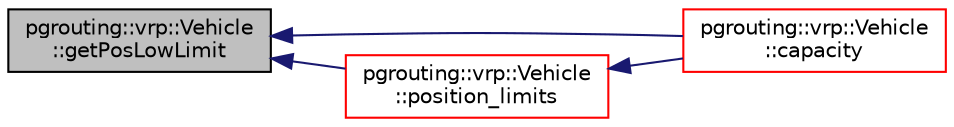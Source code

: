 digraph "pgrouting::vrp::Vehicle::getPosLowLimit"
{
  edge [fontname="Helvetica",fontsize="10",labelfontname="Helvetica",labelfontsize="10"];
  node [fontname="Helvetica",fontsize="10",shape=record];
  rankdir="LR";
  Node386 [label="pgrouting::vrp::Vehicle\l::getPosLowLimit",height=0.2,width=0.4,color="black", fillcolor="grey75", style="filled", fontcolor="black"];
  Node386 -> Node387 [dir="back",color="midnightblue",fontsize="10",style="solid",fontname="Helvetica"];
  Node387 [label="pgrouting::vrp::Vehicle\l::capacity",height=0.2,width=0.4,color="red", fillcolor="white", style="filled",URL="$classpgrouting_1_1vrp_1_1Vehicle.html#ae1ed768d6cabc552f29b2d33d86ff386"];
  Node386 -> Node389 [dir="back",color="midnightblue",fontsize="10",style="solid",fontname="Helvetica"];
  Node389 [label="pgrouting::vrp::Vehicle\l::position_limits",height=0.2,width=0.4,color="red", fillcolor="white", style="filled",URL="$classpgrouting_1_1vrp_1_1Vehicle.html#aa1928ca2eea11f43f5ad021a22c9a5e6"];
  Node389 -> Node387 [dir="back",color="midnightblue",fontsize="10",style="solid",fontname="Helvetica"];
}

